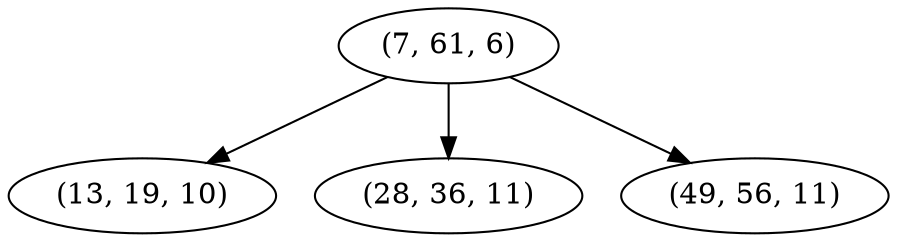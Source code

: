 digraph tree {
    "(7, 61, 6)";
    "(13, 19, 10)";
    "(28, 36, 11)";
    "(49, 56, 11)";
    "(7, 61, 6)" -> "(13, 19, 10)";
    "(7, 61, 6)" -> "(28, 36, 11)";
    "(7, 61, 6)" -> "(49, 56, 11)";
}
